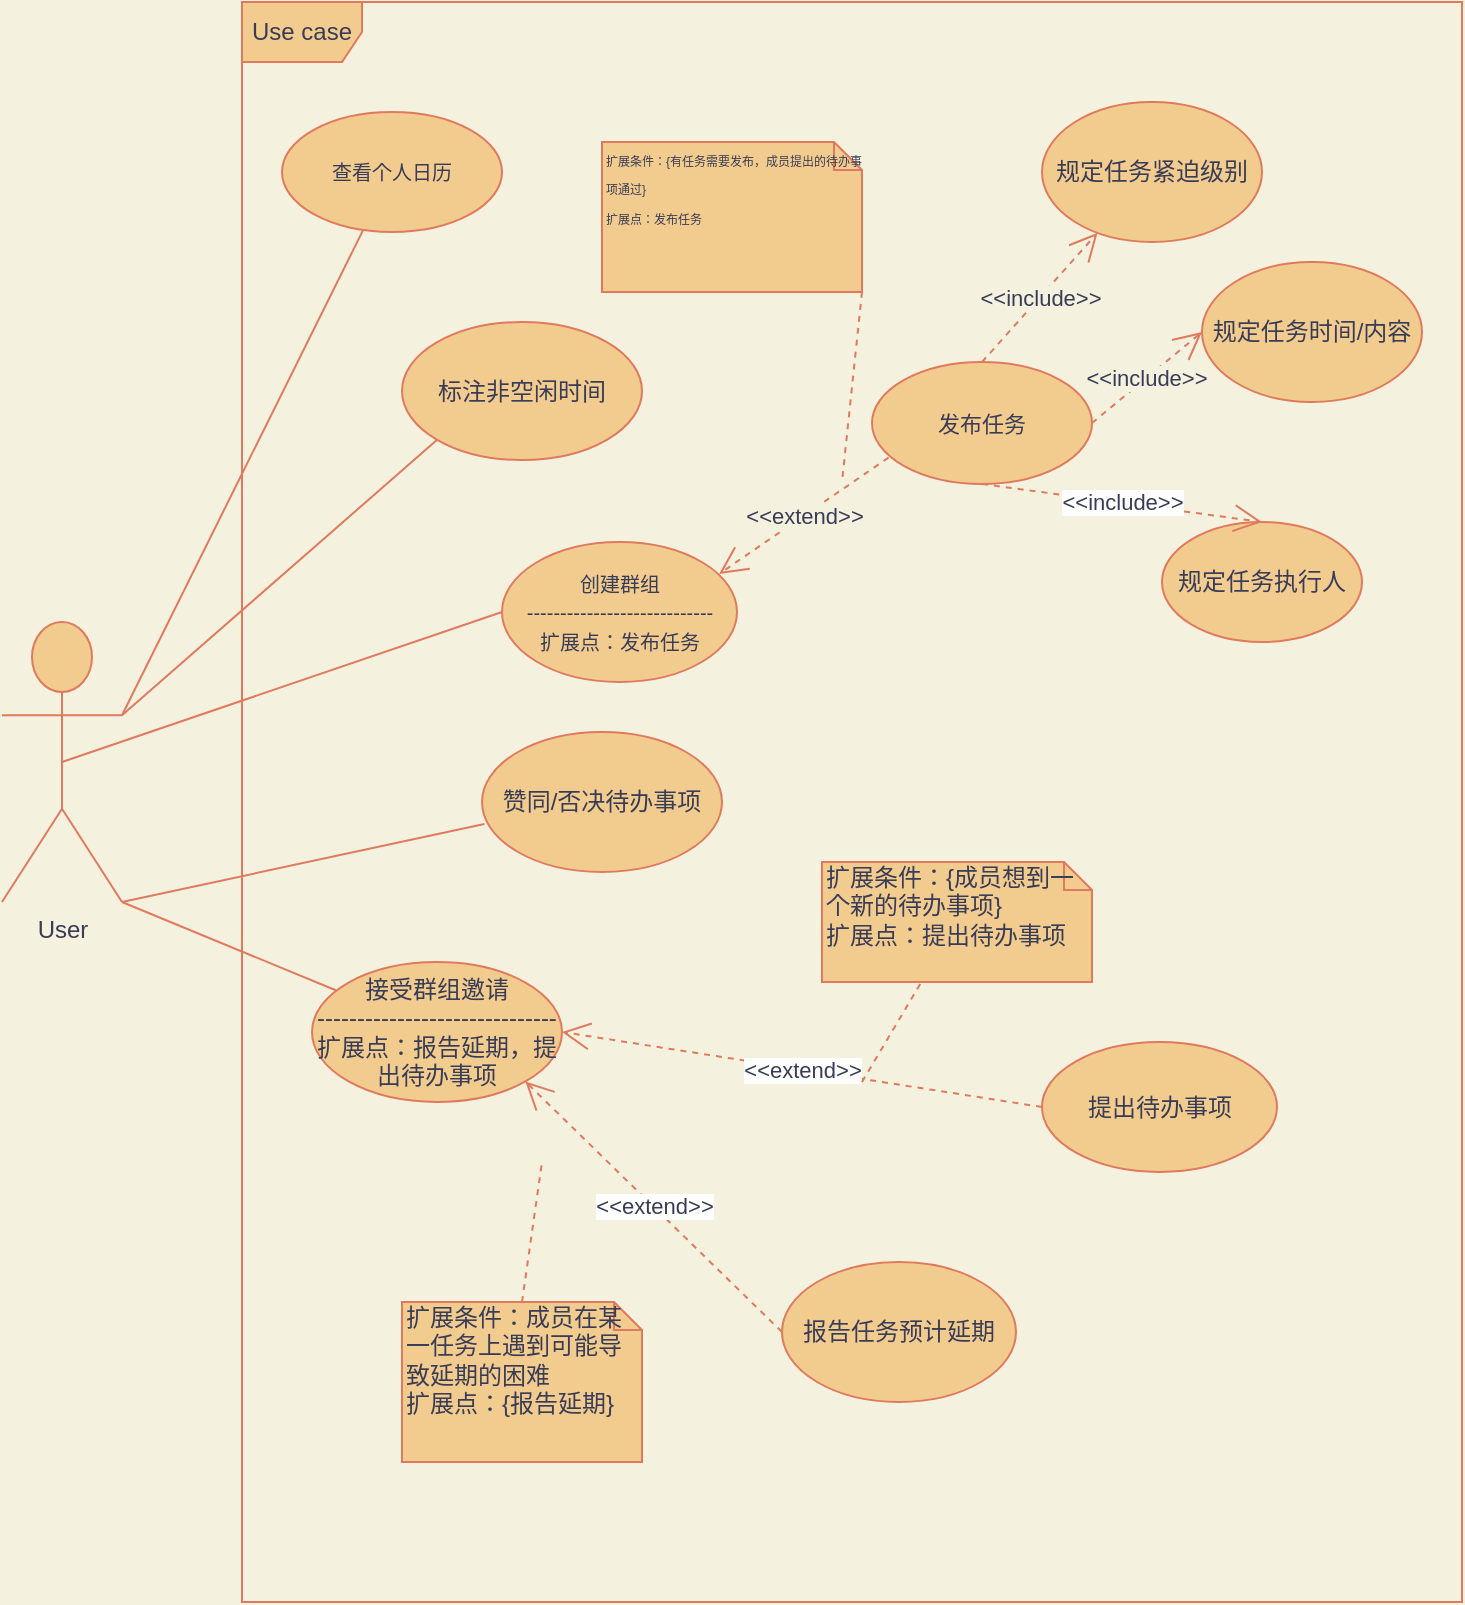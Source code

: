 <mxfile version="13.8.0" type="github" pages="2">
  <diagram id="0C442tjUMzfvRgD-rWmv" name="Page-1">
    <mxGraphModel dx="473" dy="161" grid="1" gridSize="10" guides="1" tooltips="1" connect="1" arrows="1" fold="1" page="1" pageScale="1" pageWidth="827" pageHeight="1169" background="#F4F1DE" math="0" shadow="0">
      <root>
        <mxCell id="0" />
        <mxCell id="1" parent="0" />
        <mxCell id="Aq8MUgiEz7kiHm_kLCTz-1" value="User" style="shape=umlActor;verticalLabelPosition=bottom;verticalAlign=top;html=1;fillColor=#F2CC8F;strokeColor=#E07A5F;fontColor=#393C56;" parent="1" vertex="1">
          <mxGeometry x="40" y="330" width="60" height="140" as="geometry" />
        </mxCell>
        <mxCell id="Aq8MUgiEz7kiHm_kLCTz-2" value="Use case" style="shape=umlFrame;whiteSpace=wrap;html=1;fillColor=#F2CC8F;strokeColor=#E07A5F;fontColor=#393C56;" parent="1" vertex="1">
          <mxGeometry x="160" y="20" width="610" height="800" as="geometry" />
        </mxCell>
        <mxCell id="Aq8MUgiEz7kiHm_kLCTz-7" value="&lt;font style=&quot;font-size: 10px&quot;&gt;查看个人日历&lt;/font&gt;" style="ellipse;whiteSpace=wrap;html=1;fillColor=#F2CC8F;strokeColor=#E07A5F;fontColor=#393C56;" parent="1" vertex="1">
          <mxGeometry x="180" y="75" width="110" height="60" as="geometry" />
        </mxCell>
        <mxCell id="Aq8MUgiEz7kiHm_kLCTz-8" value="&lt;span style=&quot;font-size: 10px&quot;&gt;创建群组&lt;br&gt;----------------------------&lt;br&gt;扩展点：发布任务&lt;br&gt;&lt;/span&gt;" style="ellipse;whiteSpace=wrap;html=1;fillColor=#F2CC8F;strokeColor=#E07A5F;fontColor=#393C56;" parent="1" vertex="1">
          <mxGeometry x="290" y="290" width="117.5" height="70" as="geometry" />
        </mxCell>
        <mxCell id="Aq8MUgiEz7kiHm_kLCTz-9" value="接受群组邀请&lt;br&gt;------------------------------&lt;br&gt;扩展点：报告延期，提出待办事项" style="ellipse;whiteSpace=wrap;html=1;fillColor=#F2CC8F;strokeColor=#E07A5F;fontColor=#393C56;" parent="1" vertex="1">
          <mxGeometry x="195" y="500" width="125" height="70" as="geometry" />
        </mxCell>
        <mxCell id="Aq8MUgiEz7kiHm_kLCTz-13" value="&lt;font style=&quot;font-size: 11px&quot;&gt;发布任务&lt;/font&gt;" style="ellipse;whiteSpace=wrap;html=1;fillColor=#F2CC8F;strokeColor=#E07A5F;fontColor=#393C56;" parent="1" vertex="1">
          <mxGeometry x="475" y="200" width="110" height="61" as="geometry" />
        </mxCell>
        <mxCell id="Aq8MUgiEz7kiHm_kLCTz-14" value="提出待办事项" style="ellipse;whiteSpace=wrap;html=1;fillColor=#F2CC8F;strokeColor=#E07A5F;fontColor=#393C56;" parent="1" vertex="1">
          <mxGeometry x="560" y="540" width="117.5" height="65" as="geometry" />
        </mxCell>
        <mxCell id="Aq8MUgiEz7kiHm_kLCTz-16" value="规定任务紧迫级别" style="ellipse;whiteSpace=wrap;html=1;fillColor=#F2CC8F;strokeColor=#E07A5F;fontColor=#393C56;" parent="1" vertex="1">
          <mxGeometry x="560" y="70" width="110" height="70" as="geometry" />
        </mxCell>
        <mxCell id="Aq8MUgiEz7kiHm_kLCTz-17" value="赞同/否决待办事项" style="ellipse;whiteSpace=wrap;html=1;fillColor=#F2CC8F;strokeColor=#E07A5F;fontColor=#393C56;" parent="1" vertex="1">
          <mxGeometry x="280" y="385" width="120" height="70" as="geometry" />
        </mxCell>
        <mxCell id="Aq8MUgiEz7kiHm_kLCTz-19" value="" style="endArrow=none;html=1;entryX=1;entryY=0.333;entryDx=0;entryDy=0;entryPerimeter=0;labelBackgroundColor=#F4F1DE;strokeColor=#E07A5F;fontColor=#393C56;" parent="1" source="Aq8MUgiEz7kiHm_kLCTz-7" target="Aq8MUgiEz7kiHm_kLCTz-1" edge="1">
          <mxGeometry width="50" height="50" relative="1" as="geometry">
            <mxPoint x="124.289" y="165" as="sourcePoint" />
            <mxPoint x="124.289" y="115" as="targetPoint" />
          </mxGeometry>
        </mxCell>
        <mxCell id="Aq8MUgiEz7kiHm_kLCTz-20" value="" style="endArrow=none;html=1;entryX=0;entryY=0.5;entryDx=0;entryDy=0;labelBackgroundColor=#F4F1DE;strokeColor=#E07A5F;fontColor=#393C56;exitX=0.5;exitY=0.5;exitDx=0;exitDy=0;exitPerimeter=0;" parent="1" source="Aq8MUgiEz7kiHm_kLCTz-1" target="Aq8MUgiEz7kiHm_kLCTz-8" edge="1">
          <mxGeometry width="50" height="50" relative="1" as="geometry">
            <mxPoint x="100" y="380" as="sourcePoint" />
            <mxPoint x="190" y="210" as="targetPoint" />
          </mxGeometry>
        </mxCell>
        <mxCell id="Aq8MUgiEz7kiHm_kLCTz-21" value="" style="endArrow=none;html=1;entryX=1;entryY=1;entryDx=0;entryDy=0;entryPerimeter=0;labelBackgroundColor=#F4F1DE;strokeColor=#E07A5F;fontColor=#393C56;" parent="1" source="Aq8MUgiEz7kiHm_kLCTz-9" target="Aq8MUgiEz7kiHm_kLCTz-1" edge="1">
          <mxGeometry width="50" height="50" relative="1" as="geometry">
            <mxPoint x="124.289" y="375" as="sourcePoint" />
            <mxPoint x="124.289" y="325" as="targetPoint" />
          </mxGeometry>
        </mxCell>
        <mxCell id="Aq8MUgiEz7kiHm_kLCTz-26" value="&amp;lt;&amp;lt;include&amp;gt;&amp;gt;" style="endArrow=open;endSize=12;dashed=1;html=1;exitX=0.5;exitY=0;exitDx=0;exitDy=0;labelBackgroundColor=#F4F1DE;strokeColor=#E07A5F;fontColor=#393C56;" parent="1" source="Aq8MUgiEz7kiHm_kLCTz-13" target="Aq8MUgiEz7kiHm_kLCTz-16" edge="1">
          <mxGeometry width="160" relative="1" as="geometry">
            <mxPoint x="370" y="130" as="sourcePoint" />
            <mxPoint x="530" y="130" as="targetPoint" />
          </mxGeometry>
        </mxCell>
        <mxCell id="Aq8MUgiEz7kiHm_kLCTz-27" value="&amp;lt;&amp;lt;extend&amp;gt;&amp;gt;" style="endArrow=open;endSize=12;dashed=1;html=1;entryX=0.924;entryY=0.228;entryDx=0;entryDy=0;entryPerimeter=0;exitX=0.075;exitY=0.784;exitDx=0;exitDy=0;exitPerimeter=0;labelBackgroundColor=#F4F1DE;strokeColor=#E07A5F;fontColor=#393C56;" parent="1" source="Aq8MUgiEz7kiHm_kLCTz-13" target="Aq8MUgiEz7kiHm_kLCTz-8" edge="1">
          <mxGeometry width="160" relative="1" as="geometry">
            <mxPoint x="320" y="170" as="sourcePoint" />
            <mxPoint x="480" y="170" as="targetPoint" />
          </mxGeometry>
        </mxCell>
        <mxCell id="Aq8MUgiEz7kiHm_kLCTz-28" value="" style="endArrow=none;html=1;exitX=0.01;exitY=0.657;exitDx=0;exitDy=0;exitPerimeter=0;labelBackgroundColor=#F4F1DE;strokeColor=#E07A5F;fontColor=#393C56;entryX=1;entryY=1;entryDx=0;entryDy=0;entryPerimeter=0;" parent="1" source="Aq8MUgiEz7kiHm_kLCTz-17" target="Aq8MUgiEz7kiHm_kLCTz-1" edge="1">
          <mxGeometry width="50" height="50" relative="1" as="geometry">
            <mxPoint x="70" y="250" as="sourcePoint" />
            <mxPoint x="90" y="200" as="targetPoint" />
          </mxGeometry>
        </mxCell>
        <mxCell id="Aq8MUgiEz7kiHm_kLCTz-34" value="报告任务预计延期" style="ellipse;whiteSpace=wrap;html=1;fillColor=#F2CC8F;strokeColor=#E07A5F;fontColor=#393C56;" parent="1" vertex="1">
          <mxGeometry x="430" y="650" width="117" height="70" as="geometry" />
        </mxCell>
        <mxCell id="Aq8MUgiEz7kiHm_kLCTz-35" value="&lt;font style=&quot;font-size: 6px ; line-height: 10%&quot;&gt;扩展条件：{有任务需要发布，成员提出的待办事项通过}&lt;br style=&quot;font-size: 6px&quot;&gt;扩展点：发布任务&lt;/font&gt;" style="shape=note;whiteSpace=wrap;html=1;size=14;verticalAlign=top;align=left;spacingTop=-6;fillColor=#F2CC8F;strokeColor=#E07A5F;fontColor=#393C56;" parent="1" vertex="1">
          <mxGeometry x="340" y="90" width="130" height="75" as="geometry" />
        </mxCell>
        <mxCell id="Aq8MUgiEz7kiHm_kLCTz-36" value="" style="endArrow=none;dashed=1;html=1;strokeColor=#E07A5F;fillColor=#F2CC8F;fontColor=#393C56;exitX=1;exitY=1;exitDx=0;exitDy=0;exitPerimeter=0;" parent="1" source="Aq8MUgiEz7kiHm_kLCTz-35" edge="1">
          <mxGeometry width="50" height="50" relative="1" as="geometry">
            <mxPoint x="385" y="100" as="sourcePoint" />
            <mxPoint x="460" y="260" as="targetPoint" />
          </mxGeometry>
        </mxCell>
        <mxCell id="Aq8MUgiEz7kiHm_kLCTz-46" value="&amp;lt;&amp;lt;extend&amp;gt;&amp;gt;" style="endArrow=open;endSize=12;dashed=1;html=1;strokeColor=#E07A5F;fillColor=#F2CC8F;fontColor=#393C56;entryX=1;entryY=0.5;entryDx=0;entryDy=0;exitX=0;exitY=0.5;exitDx=0;exitDy=0;" parent="1" source="Aq8MUgiEz7kiHm_kLCTz-14" target="Aq8MUgiEz7kiHm_kLCTz-9" edge="1">
          <mxGeometry width="160" relative="1" as="geometry">
            <mxPoint x="410" y="200" as="sourcePoint" />
            <mxPoint x="570" y="200" as="targetPoint" />
          </mxGeometry>
        </mxCell>
        <mxCell id="Aq8MUgiEz7kiHm_kLCTz-47" value="&amp;lt;&amp;lt;extend&amp;gt;&amp;gt;" style="endArrow=open;endSize=12;dashed=1;html=1;strokeColor=#E07A5F;fillColor=#F2CC8F;fontColor=#393C56;entryX=1;entryY=1;entryDx=0;entryDy=0;exitX=0;exitY=0.5;exitDx=0;exitDy=0;" parent="1" source="Aq8MUgiEz7kiHm_kLCTz-34" target="Aq8MUgiEz7kiHm_kLCTz-9" edge="1">
          <mxGeometry width="160" relative="1" as="geometry">
            <mxPoint x="410" y="270" as="sourcePoint" />
            <mxPoint x="570" y="270" as="targetPoint" />
          </mxGeometry>
        </mxCell>
        <mxCell id="Aq8MUgiEz7kiHm_kLCTz-49" value="扩展条件：{成员想到一个新的待办事项}&lt;br&gt;扩展点：提出待办事项&lt;br&gt;" style="shape=note;whiteSpace=wrap;html=1;size=14;verticalAlign=top;align=left;spacingTop=-6;rounded=0;sketch=0;strokeColor=#E07A5F;fillColor=#F2CC8F;fontColor=#393C56;" parent="1" vertex="1">
          <mxGeometry x="450" y="450" width="135" height="60" as="geometry" />
        </mxCell>
        <mxCell id="Aq8MUgiEz7kiHm_kLCTz-50" value="" style="endArrow=none;dashed=1;html=1;strokeColor=#E07A5F;fillColor=#F2CC8F;fontColor=#393C56;" parent="1" target="Aq8MUgiEz7kiHm_kLCTz-49" edge="1">
          <mxGeometry width="50" height="50" relative="1" as="geometry">
            <mxPoint x="470" y="560" as="sourcePoint" />
            <mxPoint x="420" y="220" as="targetPoint" />
          </mxGeometry>
        </mxCell>
        <mxCell id="Aq8MUgiEz7kiHm_kLCTz-52" value="扩展条件：成员在某一任务上遇到可能导致延期的困难&lt;br&gt;扩展点：{报告延期}" style="shape=note;whiteSpace=wrap;html=1;size=14;verticalAlign=top;align=left;spacingTop=-6;rounded=0;sketch=0;strokeColor=#E07A5F;fillColor=#F2CC8F;fontColor=#393C56;" parent="1" vertex="1">
          <mxGeometry x="240" y="670" width="120" height="80" as="geometry" />
        </mxCell>
        <mxCell id="Aq8MUgiEz7kiHm_kLCTz-53" value="" style="endArrow=none;dashed=1;html=1;strokeColor=#E07A5F;fillColor=#F2CC8F;fontColor=#393C56;exitX=0.5;exitY=0;exitDx=0;exitDy=0;exitPerimeter=0;" parent="1" source="Aq8MUgiEz7kiHm_kLCTz-52" edge="1">
          <mxGeometry width="50" height="50" relative="1" as="geometry">
            <mxPoint x="280" y="350" as="sourcePoint" />
            <mxPoint x="310" y="600" as="targetPoint" />
          </mxGeometry>
        </mxCell>
        <mxCell id="Aq8MUgiEz7kiHm_kLCTz-57" value="规定任务执行人" style="ellipse;whiteSpace=wrap;html=1;rounded=0;sketch=0;strokeColor=#E07A5F;fillColor=#F2CC8F;fontColor=#393C56;" parent="1" vertex="1">
          <mxGeometry x="620" y="280" width="100" height="60" as="geometry" />
        </mxCell>
        <mxCell id="Aq8MUgiEz7kiHm_kLCTz-58" value="&amp;lt;&amp;lt;include&amp;gt;&amp;gt;" style="endArrow=open;endSize=12;dashed=1;html=1;strokeColor=#E07A5F;fillColor=#F2CC8F;fontColor=#393C56;entryX=0.5;entryY=0;entryDx=0;entryDy=0;exitX=0.5;exitY=1;exitDx=0;exitDy=0;" parent="1" source="Aq8MUgiEz7kiHm_kLCTz-13" target="Aq8MUgiEz7kiHm_kLCTz-57" edge="1">
          <mxGeometry width="160" relative="1" as="geometry">
            <mxPoint x="590" y="230" as="sourcePoint" />
            <mxPoint x="660" y="220" as="targetPoint" />
            <Array as="points" />
          </mxGeometry>
        </mxCell>
        <mxCell id="lOJWtZVQG0SMTf90hQuc-2" value="标注非空闲时间" style="ellipse;whiteSpace=wrap;html=1;rounded=0;sketch=0;strokeColor=#E07A5F;fillColor=#F2CC8F;fontColor=#393C56;" parent="1" vertex="1">
          <mxGeometry x="240" y="180" width="120" height="69" as="geometry" />
        </mxCell>
        <mxCell id="lOJWtZVQG0SMTf90hQuc-5" value="" style="endArrow=none;html=1;strokeColor=#E07A5F;fillColor=#F2CC8F;fontColor=#393C56;exitX=1;exitY=0.333;exitDx=0;exitDy=0;exitPerimeter=0;entryX=0;entryY=1;entryDx=0;entryDy=0;" parent="1" source="Aq8MUgiEz7kiHm_kLCTz-1" target="lOJWtZVQG0SMTf90hQuc-2" edge="1">
          <mxGeometry width="50" height="50" relative="1" as="geometry">
            <mxPoint x="190" y="290" as="sourcePoint" />
            <mxPoint x="240" y="240" as="targetPoint" />
          </mxGeometry>
        </mxCell>
        <mxCell id="lOJWtZVQG0SMTf90hQuc-6" value="规定任务时间/内容" style="ellipse;whiteSpace=wrap;html=1;fillColor=#F2CC8F;strokeColor=#E07A5F;fontColor=#393C56;" parent="1" vertex="1">
          <mxGeometry x="640" y="150" width="110" height="70" as="geometry" />
        </mxCell>
        <mxCell id="lOJWtZVQG0SMTf90hQuc-7" value="&amp;lt;&amp;lt;include&amp;gt;&amp;gt;" style="endArrow=open;endSize=12;dashed=1;html=1;exitX=1;exitY=0.5;exitDx=0;exitDy=0;labelBackgroundColor=#F4F1DE;strokeColor=#E07A5F;fontColor=#393C56;entryX=0;entryY=0.5;entryDx=0;entryDy=0;" parent="1" source="Aq8MUgiEz7kiHm_kLCTz-13" target="lOJWtZVQG0SMTf90hQuc-6" edge="1">
          <mxGeometry width="160" relative="1" as="geometry">
            <mxPoint x="540" y="210" as="sourcePoint" />
            <mxPoint x="597.786" y="145.415" as="targetPoint" />
          </mxGeometry>
        </mxCell>
      </root>
    </mxGraphModel>
  </diagram>
  <diagram id="CQz8t2itkyQ89M_VoTo9" name="Page-2">
    <mxGraphModel dx="553" dy="161" grid="1" gridSize="10" guides="1" tooltips="1" connect="1" arrows="1" fold="1" page="1" pageScale="1" pageWidth="827" pageHeight="1169" math="0" shadow="0">
      <root>
        <mxCell id="s3CmU2joFz6qiKgKJhzo-0" />
        <mxCell id="s3CmU2joFz6qiKgKJhzo-1" parent="s3CmU2joFz6qiKgKJhzo-0" />
      </root>
    </mxGraphModel>
  </diagram>
</mxfile>
